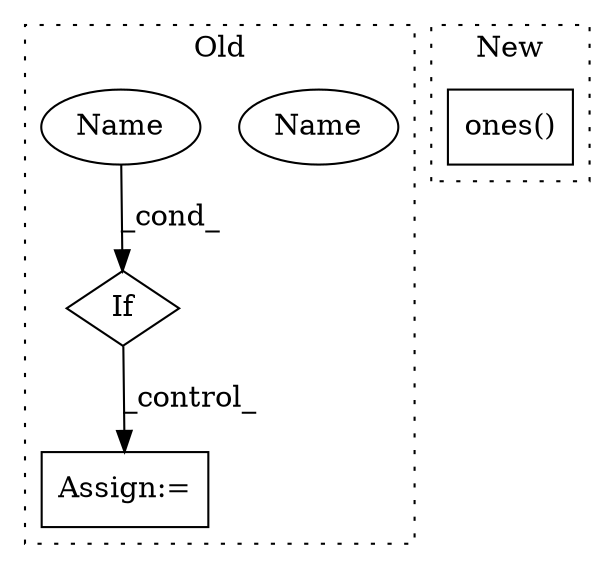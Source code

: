 digraph G {
subgraph cluster0 {
1 [label="If" a="96" s="1415,1431" l="3,14" shape="diamond"];
3 [label="Assign:=" a="68" s="1457" l="3" shape="box"];
4 [label="Name" a="87" s="1418" l="13" shape="ellipse"];
5 [label="Name" a="87" s="1418" l="13" shape="ellipse"];
label = "Old";
style="dotted";
}
subgraph cluster1 {
2 [label="ones()" a="75" s="1508,1534" l="11,1" shape="box"];
label = "New";
style="dotted";
}
1 -> 3 [label="_control_"];
5 -> 1 [label="_cond_"];
}